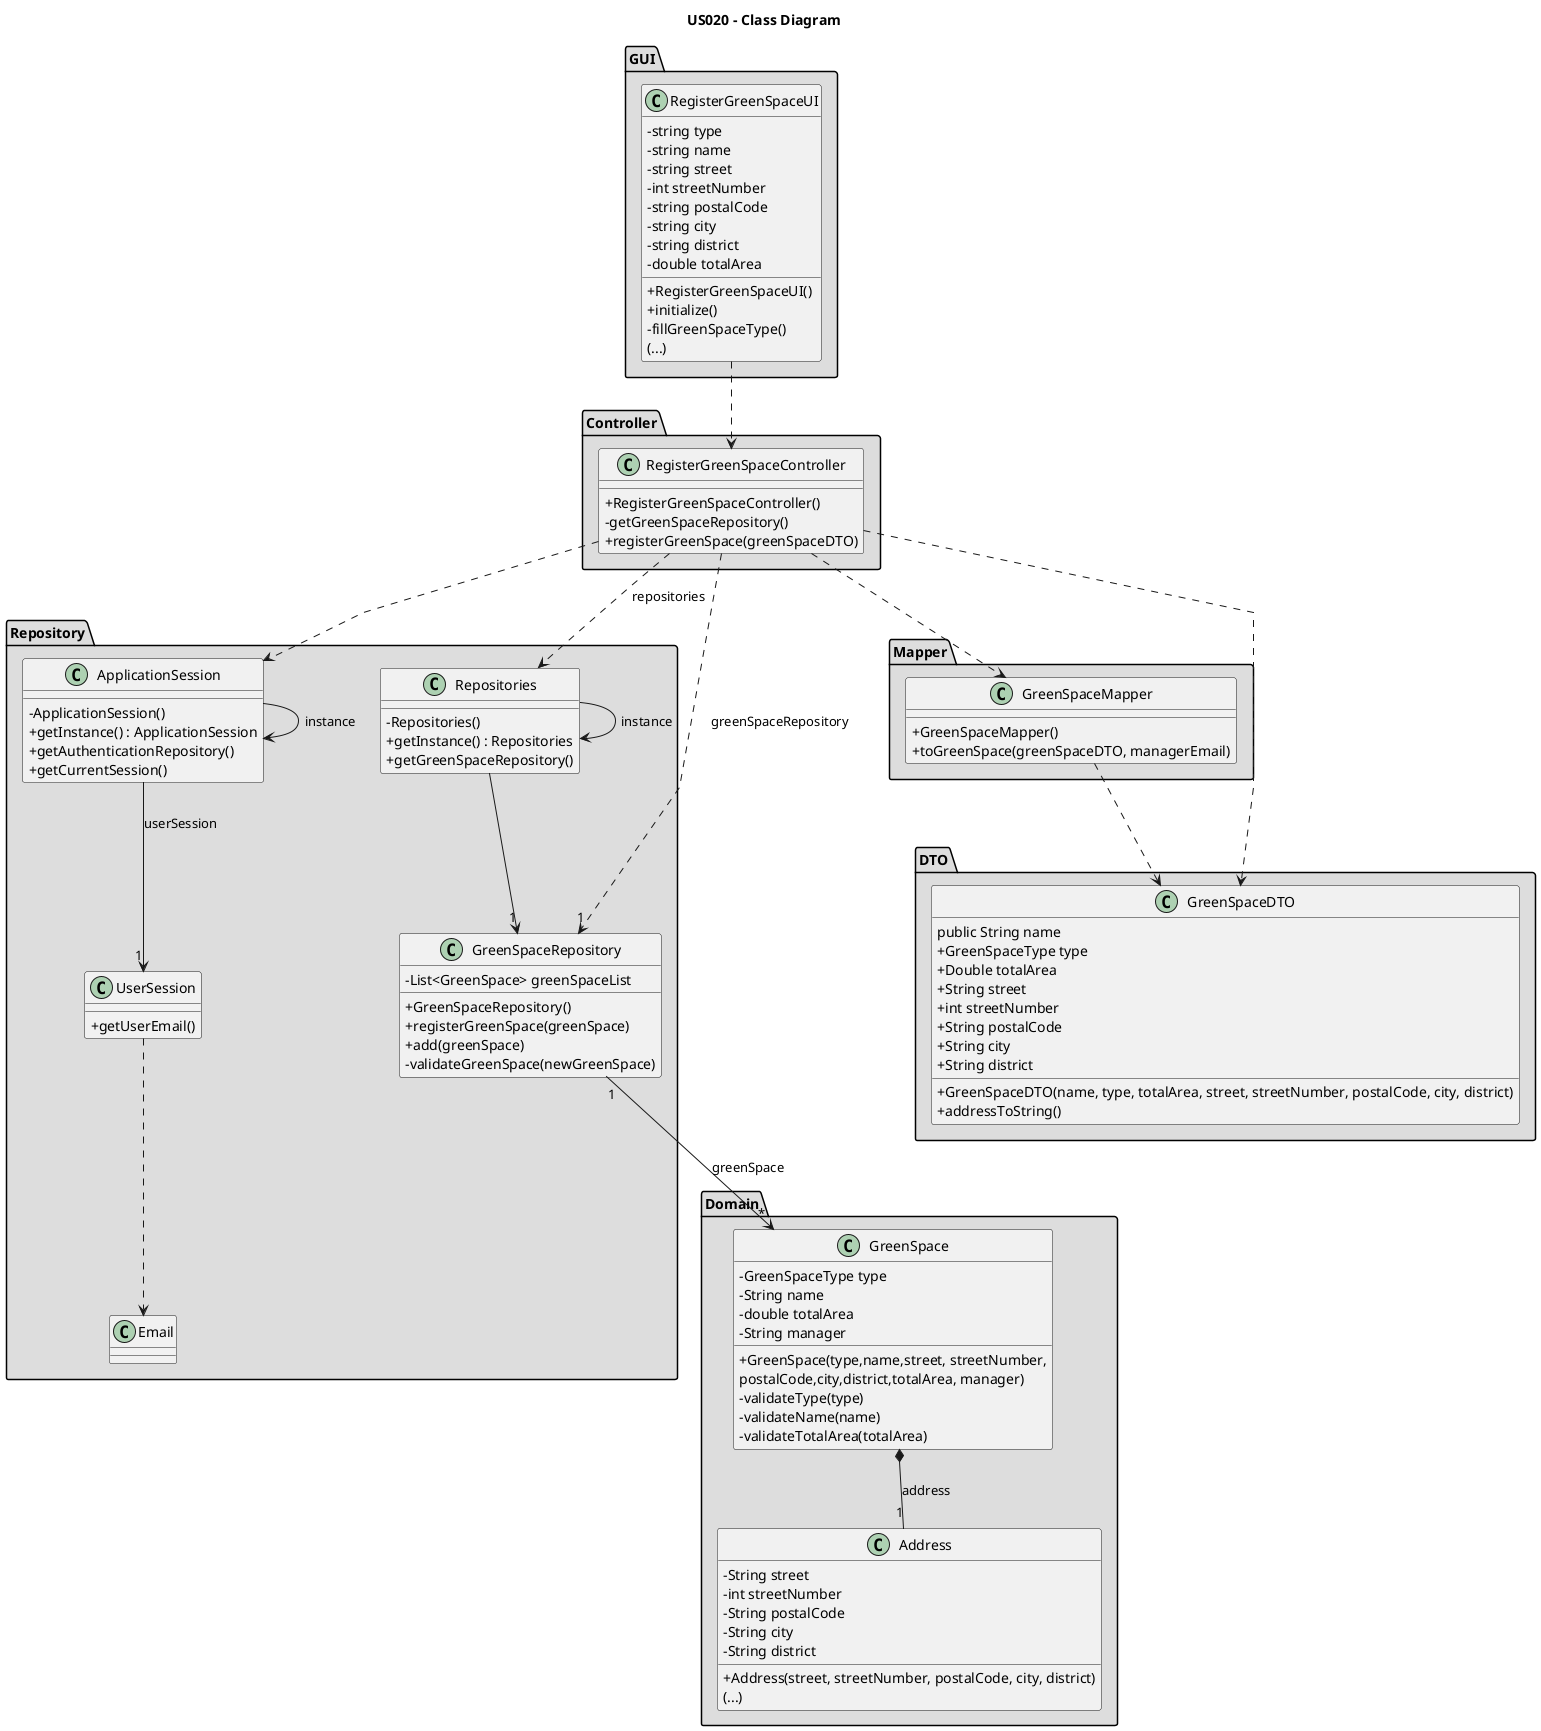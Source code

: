 @startuml
'skinparam monochrome true
skinparam packageStyle rectangle
skinparam shadowing false
skinparam linetype polyline
'skinparam linetype orto

skinparam classAttributeIconSize 0
title US020 - Class Diagram

package GUI <<Folder>> #DDDDDD {

class RegisterGreenSpaceUI {
    - string type
    - string name
    - string street
    - int streetNumber
    - string postalCode
    - string city
    - string district
    - double totalArea
    +RegisterGreenSpaceUI()
    +initialize()
    -fillGreenSpaceType()
    (...)
}
}

package Controller <<Folder>> #DDDDDD {
class RegisterGreenSpaceController {

    + RegisterGreenSpaceController()
    - getGreenSpaceRepository()
    + registerGreenSpace(greenSpaceDTO)
    }
}

package Repository <<Folder>> #DDDDDD {
class GreenSpaceRepository{
    - List<GreenSpace> greenSpaceList

    + GreenSpaceRepository()
    + registerGreenSpace(greenSpace)
    + add(greenSpace)
    - validateGreenSpace(newGreenSpace)
}

class Repositories {
    - Repositories()
    + getInstance() : Repositories
    + getGreenSpaceRepository()
}

class ApplicationSession{
    - ApplicationSession()
    + getInstance() : ApplicationSession
    + getAuthenticationRepository()
    + getCurrentSession()

}

class UserSession{
    + getUserEmail()

}

class Email{

}

}


package Domain <<Folder>> #DDDDDD {
class GreenSpace {
    - GreenSpaceType type
    - String name
    - double totalArea
    - String manager
    + GreenSpace(type,name,street, streetNumber,\npostalCode,city,district,totalArea, manager)
    - validateType(type)
    - validateName(name)
    - validateTotalArea(totalArea)
}







class Address{
    - String street
    - int streetNumber
    - String postalCode
    - String city
    - String district
    + Address(street, streetNumber, postalCode, city, district)
    (...)
}
}


package Mapper <<Folder>> #DDDDDD {
class GreenSpaceMapper{
    + GreenSpaceMapper()
    + toGreenSpace(greenSpaceDTO, managerEmail)

}
}

package DTO <<Folder>> #DDDDDD {
class GreenSpaceDTO{
public String name
    + GreenSpaceType type
    + Double totalArea
    + String street
    + int streetNumber
    + String postalCode
    + String city
    + String district
    + GreenSpaceDTO(name, type, totalArea, street, streetNumber, postalCode, city, district)
    + addressToString()
}
}



RegisterGreenSpaceUI .down.> RegisterGreenSpaceController
RegisterGreenSpaceController ..> "1" GreenSpaceRepository : greenSpaceRepository
GreenSpaceRepository "1"-down-> "*" GreenSpace : greenSpace
GreenSpace *--"1" Address : address
RegisterGreenSpaceController ..> Repositories : repositories
Repositories --> "1" GreenSpaceRepository
Repositories -> Repositories : instance

RegisterGreenSpaceController ..> ApplicationSession

ApplicationSession -> ApplicationSession : instance
ApplicationSession --> "1" UserSession : userSession
UserSession ..> Email
RegisterGreenSpaceController ..> GreenSpaceMapper
GreenSpaceMapper ..> GreenSpaceDTO
RegisterGreenSpaceController ..> GreenSpaceDTO

@enduml